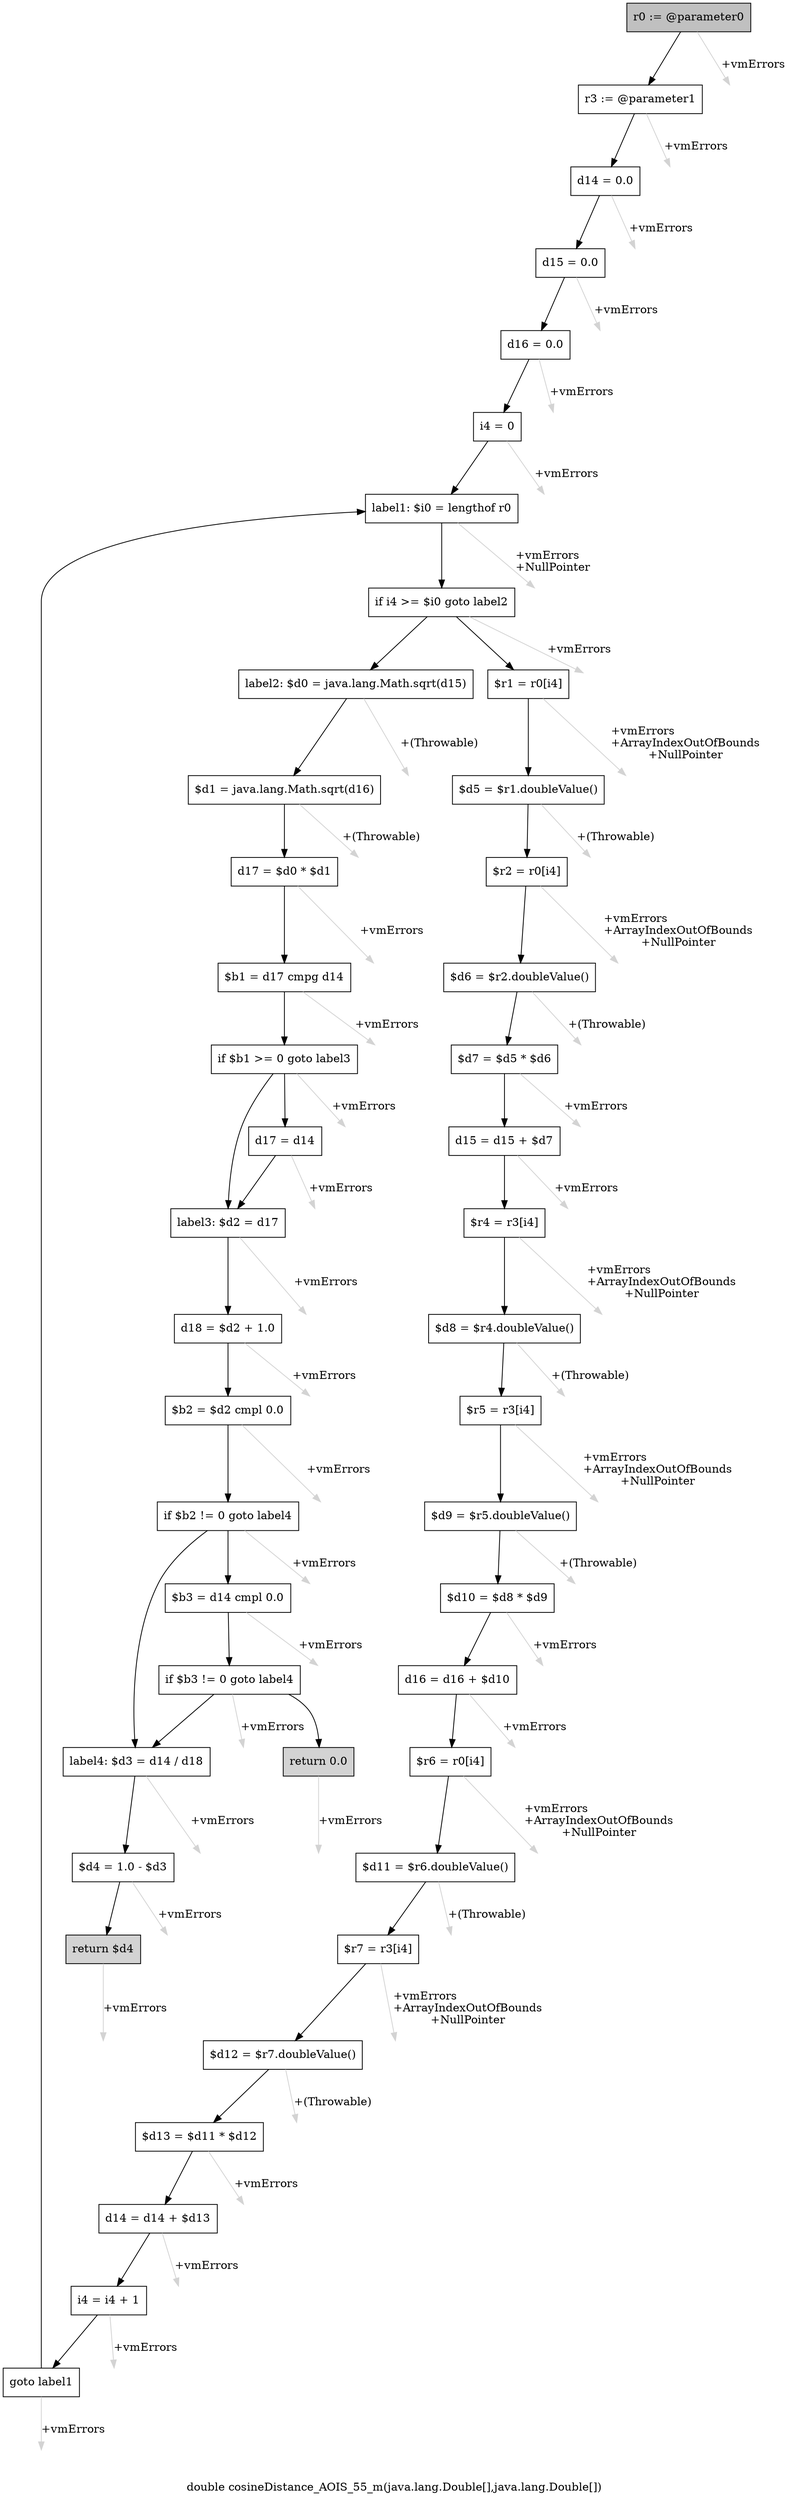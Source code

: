 digraph "double cosineDistance_AOIS_55_m(java.lang.Double[],java.lang.Double[])" {
    label="double cosineDistance_AOIS_55_m(java.lang.Double[],java.lang.Double[])";
    node [shape=box];
    "0" [style=filled,fillcolor=gray,label="r0 := @parameter0",];
    "1" [label="r3 := @parameter1",];
    "0"->"1" [color=black,];
    "44" [style=invis,label="Esc",];
    "0"->"44" [color=lightgray,label="\l+vmErrors",];
    "2" [label="d14 = 0.0",];
    "1"->"2" [color=black,];
    "45" [style=invis,label="Esc",];
    "1"->"45" [color=lightgray,label="\l+vmErrors",];
    "3" [label="d15 = 0.0",];
    "2"->"3" [color=black,];
    "46" [style=invis,label="Esc",];
    "2"->"46" [color=lightgray,label="\l+vmErrors",];
    "4" [label="d16 = 0.0",];
    "3"->"4" [color=black,];
    "47" [style=invis,label="Esc",];
    "3"->"47" [color=lightgray,label="\l+vmErrors",];
    "5" [label="i4 = 0",];
    "4"->"5" [color=black,];
    "48" [style=invis,label="Esc",];
    "4"->"48" [color=lightgray,label="\l+vmErrors",];
    "6" [label="label1: $i0 = lengthof r0",];
    "5"->"6" [color=black,];
    "49" [style=invis,label="Esc",];
    "5"->"49" [color=lightgray,label="\l+vmErrors",];
    "7" [label="if i4 >= $i0 goto label2",];
    "6"->"7" [color=black,];
    "50" [style=invis,label="Esc",];
    "6"->"50" [color=lightgray,label="\l+vmErrors\l+NullPointer",];
    "8" [label="$r1 = r0[i4]",];
    "7"->"8" [color=black,];
    "28" [label="label2: $d0 = java.lang.Math.sqrt(d15)",];
    "7"->"28" [color=black,];
    "51" [style=invis,label="Esc",];
    "7"->"51" [color=lightgray,label="\l+vmErrors",];
    "9" [label="$d5 = $r1.doubleValue()",];
    "8"->"9" [color=black,];
    "52" [style=invis,label="Esc",];
    "8"->"52" [color=lightgray,label="\l+vmErrors\l+ArrayIndexOutOfBounds\l+NullPointer",];
    "10" [label="$r2 = r0[i4]",];
    "9"->"10" [color=black,];
    "53" [style=invis,label="Esc",];
    "9"->"53" [color=lightgray,label="\l+(Throwable)",];
    "11" [label="$d6 = $r2.doubleValue()",];
    "10"->"11" [color=black,];
    "54" [style=invis,label="Esc",];
    "10"->"54" [color=lightgray,label="\l+vmErrors\l+ArrayIndexOutOfBounds\l+NullPointer",];
    "12" [label="$d7 = $d5 * $d6",];
    "11"->"12" [color=black,];
    "55" [style=invis,label="Esc",];
    "11"->"55" [color=lightgray,label="\l+(Throwable)",];
    "13" [label="d15 = d15 + $d7",];
    "12"->"13" [color=black,];
    "56" [style=invis,label="Esc",];
    "12"->"56" [color=lightgray,label="\l+vmErrors",];
    "14" [label="$r4 = r3[i4]",];
    "13"->"14" [color=black,];
    "57" [style=invis,label="Esc",];
    "13"->"57" [color=lightgray,label="\l+vmErrors",];
    "15" [label="$d8 = $r4.doubleValue()",];
    "14"->"15" [color=black,];
    "58" [style=invis,label="Esc",];
    "14"->"58" [color=lightgray,label="\l+vmErrors\l+ArrayIndexOutOfBounds\l+NullPointer",];
    "16" [label="$r5 = r3[i4]",];
    "15"->"16" [color=black,];
    "59" [style=invis,label="Esc",];
    "15"->"59" [color=lightgray,label="\l+(Throwable)",];
    "17" [label="$d9 = $r5.doubleValue()",];
    "16"->"17" [color=black,];
    "60" [style=invis,label="Esc",];
    "16"->"60" [color=lightgray,label="\l+vmErrors\l+ArrayIndexOutOfBounds\l+NullPointer",];
    "18" [label="$d10 = $d8 * $d9",];
    "17"->"18" [color=black,];
    "61" [style=invis,label="Esc",];
    "17"->"61" [color=lightgray,label="\l+(Throwable)",];
    "19" [label="d16 = d16 + $d10",];
    "18"->"19" [color=black,];
    "62" [style=invis,label="Esc",];
    "18"->"62" [color=lightgray,label="\l+vmErrors",];
    "20" [label="$r6 = r0[i4]",];
    "19"->"20" [color=black,];
    "63" [style=invis,label="Esc",];
    "19"->"63" [color=lightgray,label="\l+vmErrors",];
    "21" [label="$d11 = $r6.doubleValue()",];
    "20"->"21" [color=black,];
    "64" [style=invis,label="Esc",];
    "20"->"64" [color=lightgray,label="\l+vmErrors\l+ArrayIndexOutOfBounds\l+NullPointer",];
    "22" [label="$r7 = r3[i4]",];
    "21"->"22" [color=black,];
    "65" [style=invis,label="Esc",];
    "21"->"65" [color=lightgray,label="\l+(Throwable)",];
    "23" [label="$d12 = $r7.doubleValue()",];
    "22"->"23" [color=black,];
    "66" [style=invis,label="Esc",];
    "22"->"66" [color=lightgray,label="\l+vmErrors\l+ArrayIndexOutOfBounds\l+NullPointer",];
    "24" [label="$d13 = $d11 * $d12",];
    "23"->"24" [color=black,];
    "67" [style=invis,label="Esc",];
    "23"->"67" [color=lightgray,label="\l+(Throwable)",];
    "25" [label="d14 = d14 + $d13",];
    "24"->"25" [color=black,];
    "68" [style=invis,label="Esc",];
    "24"->"68" [color=lightgray,label="\l+vmErrors",];
    "26" [label="i4 = i4 + 1",];
    "25"->"26" [color=black,];
    "69" [style=invis,label="Esc",];
    "25"->"69" [color=lightgray,label="\l+vmErrors",];
    "27" [label="goto label1",];
    "26"->"27" [color=black,];
    "70" [style=invis,label="Esc",];
    "26"->"70" [color=lightgray,label="\l+vmErrors",];
    "27"->"6" [color=black,];
    "71" [style=invis,label="Esc",];
    "27"->"71" [color=lightgray,label="\l+vmErrors",];
    "29" [label="$d1 = java.lang.Math.sqrt(d16)",];
    "28"->"29" [color=black,];
    "72" [style=invis,label="Esc",];
    "28"->"72" [color=lightgray,label="\l+(Throwable)",];
    "30" [label="d17 = $d0 * $d1",];
    "29"->"30" [color=black,];
    "73" [style=invis,label="Esc",];
    "29"->"73" [color=lightgray,label="\l+(Throwable)",];
    "31" [label="$b1 = d17 cmpg d14",];
    "30"->"31" [color=black,];
    "74" [style=invis,label="Esc",];
    "30"->"74" [color=lightgray,label="\l+vmErrors",];
    "32" [label="if $b1 >= 0 goto label3",];
    "31"->"32" [color=black,];
    "75" [style=invis,label="Esc",];
    "31"->"75" [color=lightgray,label="\l+vmErrors",];
    "33" [label="d17 = d14",];
    "32"->"33" [color=black,];
    "34" [label="label3: $d2 = d17",];
    "32"->"34" [color=black,];
    "76" [style=invis,label="Esc",];
    "32"->"76" [color=lightgray,label="\l+vmErrors",];
    "33"->"34" [color=black,];
    "77" [style=invis,label="Esc",];
    "33"->"77" [color=lightgray,label="\l+vmErrors",];
    "35" [label="d18 = $d2 + 1.0",];
    "34"->"35" [color=black,];
    "78" [style=invis,label="Esc",];
    "34"->"78" [color=lightgray,label="\l+vmErrors",];
    "36" [label="$b2 = $d2 cmpl 0.0",];
    "35"->"36" [color=black,];
    "79" [style=invis,label="Esc",];
    "35"->"79" [color=lightgray,label="\l+vmErrors",];
    "37" [label="if $b2 != 0 goto label4",];
    "36"->"37" [color=black,];
    "80" [style=invis,label="Esc",];
    "36"->"80" [color=lightgray,label="\l+vmErrors",];
    "38" [label="$b3 = d14 cmpl 0.0",];
    "37"->"38" [color=black,];
    "41" [label="label4: $d3 = d14 / d18",];
    "37"->"41" [color=black,];
    "81" [style=invis,label="Esc",];
    "37"->"81" [color=lightgray,label="\l+vmErrors",];
    "39" [label="if $b3 != 0 goto label4",];
    "38"->"39" [color=black,];
    "82" [style=invis,label="Esc",];
    "38"->"82" [color=lightgray,label="\l+vmErrors",];
    "40" [style=filled,fillcolor=lightgray,label="return 0.0",];
    "39"->"40" [color=black,];
    "39"->"41" [color=black,];
    "83" [style=invis,label="Esc",];
    "39"->"83" [color=lightgray,label="\l+vmErrors",];
    "84" [style=invis,label="Esc",];
    "40"->"84" [color=lightgray,label="\l+vmErrors",];
    "42" [label="$d4 = 1.0 - $d3",];
    "41"->"42" [color=black,];
    "85" [style=invis,label="Esc",];
    "41"->"85" [color=lightgray,label="\l+vmErrors",];
    "43" [style=filled,fillcolor=lightgray,label="return $d4",];
    "42"->"43" [color=black,];
    "86" [style=invis,label="Esc",];
    "42"->"86" [color=lightgray,label="\l+vmErrors",];
    "87" [style=invis,label="Esc",];
    "43"->"87" [color=lightgray,label="\l+vmErrors",];
}
